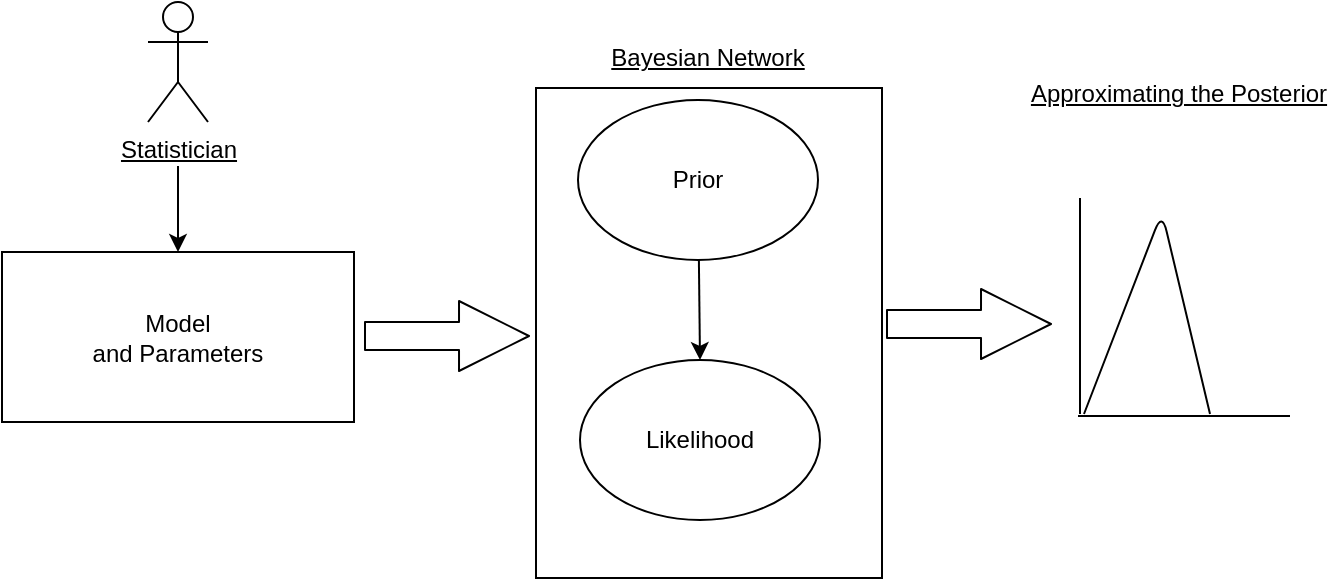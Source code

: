 <mxfile version="13.10.0" type="embed">
    <diagram id="suu3bwxuMEubKbZDN6oJ" name="Page-1">
        <mxGraphModel dx="688" dy="635" grid="0" gridSize="10" guides="0" tooltips="1" connect="1" arrows="1" fold="1" page="1" pageScale="1" pageWidth="850" pageHeight="1100" math="0" shadow="0">
            <root>
                <mxCell id="0"/>
                <mxCell id="1" parent="0"/>
                <mxCell id="2" value="Model&lt;br&gt;and Parameters" style="rounded=0;whiteSpace=wrap;html=1;" vertex="1" parent="1">
                    <mxGeometry x="30" y="184" width="176" height="85" as="geometry"/>
                </mxCell>
                <mxCell id="3" value="Prior" style="ellipse;whiteSpace=wrap;html=1;" vertex="1" parent="1">
                    <mxGeometry x="318" y="108" width="120" height="80" as="geometry"/>
                </mxCell>
                <mxCell id="4" value="Likelihood" style="ellipse;whiteSpace=wrap;html=1;" vertex="1" parent="1">
                    <mxGeometry x="319" y="238" width="120" height="80" as="geometry"/>
                </mxCell>
                <mxCell id="5" value="" style="endArrow=classic;html=1;entryX=0.5;entryY=0;entryDx=0;entryDy=0;" edge="1" parent="1" source="3" target="4">
                    <mxGeometry width="50" height="50" relative="1" as="geometry">
                        <mxPoint x="382" y="180" as="sourcePoint"/>
                        <mxPoint x="382" y="231" as="targetPoint"/>
                    </mxGeometry>
                </mxCell>
                <mxCell id="6" value="" style="shape=flexArrow;endArrow=classic;html=1;width=14;endSize=11.33;" edge="1" parent="1">
                    <mxGeometry width="50" height="50" relative="1" as="geometry">
                        <mxPoint x="211" y="226" as="sourcePoint"/>
                        <mxPoint x="294" y="226" as="targetPoint"/>
                    </mxGeometry>
                </mxCell>
                <mxCell id="7" value="&lt;u&gt;Statistician&lt;/u&gt;" style="shape=umlActor;verticalLabelPosition=bottom;verticalAlign=top;html=1;outlineConnect=0;" vertex="1" parent="1">
                    <mxGeometry x="103" y="59" width="30" height="60" as="geometry"/>
                </mxCell>
                <mxCell id="8" value="" style="endArrow=classic;html=1;entryX=0.5;entryY=0;entryDx=0;entryDy=0;" edge="1" parent="1" target="2">
                    <mxGeometry width="50" height="50" relative="1" as="geometry">
                        <mxPoint x="118" y="141" as="sourcePoint"/>
                        <mxPoint x="112" y="179" as="targetPoint"/>
                    </mxGeometry>
                </mxCell>
                <mxCell id="10" value="" style="rounded=0;whiteSpace=wrap;html=1;fillColor=none;" vertex="1" parent="1">
                    <mxGeometry x="297" y="102" width="173" height="245" as="geometry"/>
                </mxCell>
                <mxCell id="11" value="&lt;u&gt;Bayesian Network&lt;/u&gt;" style="text;html=1;strokeColor=none;fillColor=none;align=center;verticalAlign=middle;whiteSpace=wrap;rounded=0;" vertex="1" parent="1">
                    <mxGeometry x="328" y="77" width="110" height="20" as="geometry"/>
                </mxCell>
                <mxCell id="12" value="" style="endArrow=none;html=1;" edge="1" parent="1">
                    <mxGeometry width="50" height="50" relative="1" as="geometry">
                        <mxPoint x="569" y="265" as="sourcePoint"/>
                        <mxPoint x="569" y="157" as="targetPoint"/>
                    </mxGeometry>
                </mxCell>
                <mxCell id="14" value="" style="endArrow=none;html=1;" edge="1" parent="1">
                    <mxGeometry width="50" height="50" relative="1" as="geometry">
                        <mxPoint x="568" y="266" as="sourcePoint"/>
                        <mxPoint x="674" y="266" as="targetPoint"/>
                    </mxGeometry>
                </mxCell>
                <mxCell id="17" value="" style="endArrow=none;html=1;" edge="1" parent="1">
                    <mxGeometry width="50" height="50" relative="1" as="geometry">
                        <mxPoint x="571" y="265" as="sourcePoint"/>
                        <mxPoint x="634" y="265" as="targetPoint"/>
                        <Array as="points">
                            <mxPoint x="610" y="164"/>
                        </Array>
                    </mxGeometry>
                </mxCell>
                <mxCell id="18" value="&lt;u&gt;Approximating the Posterior&lt;/u&gt;" style="text;html=1;strokeColor=none;fillColor=none;align=center;verticalAlign=middle;whiteSpace=wrap;rounded=0;" vertex="1" parent="1">
                    <mxGeometry x="540" y="95" width="157" height="20" as="geometry"/>
                </mxCell>
                <mxCell id="21" value="" style="shape=flexArrow;endArrow=classic;html=1;width=14;endSize=11.33;" edge="1" parent="1">
                    <mxGeometry width="50" height="50" relative="1" as="geometry">
                        <mxPoint x="472" y="220" as="sourcePoint"/>
                        <mxPoint x="555" y="220" as="targetPoint"/>
                    </mxGeometry>
                </mxCell>
            </root>
        </mxGraphModel>
    </diagram>
</mxfile>